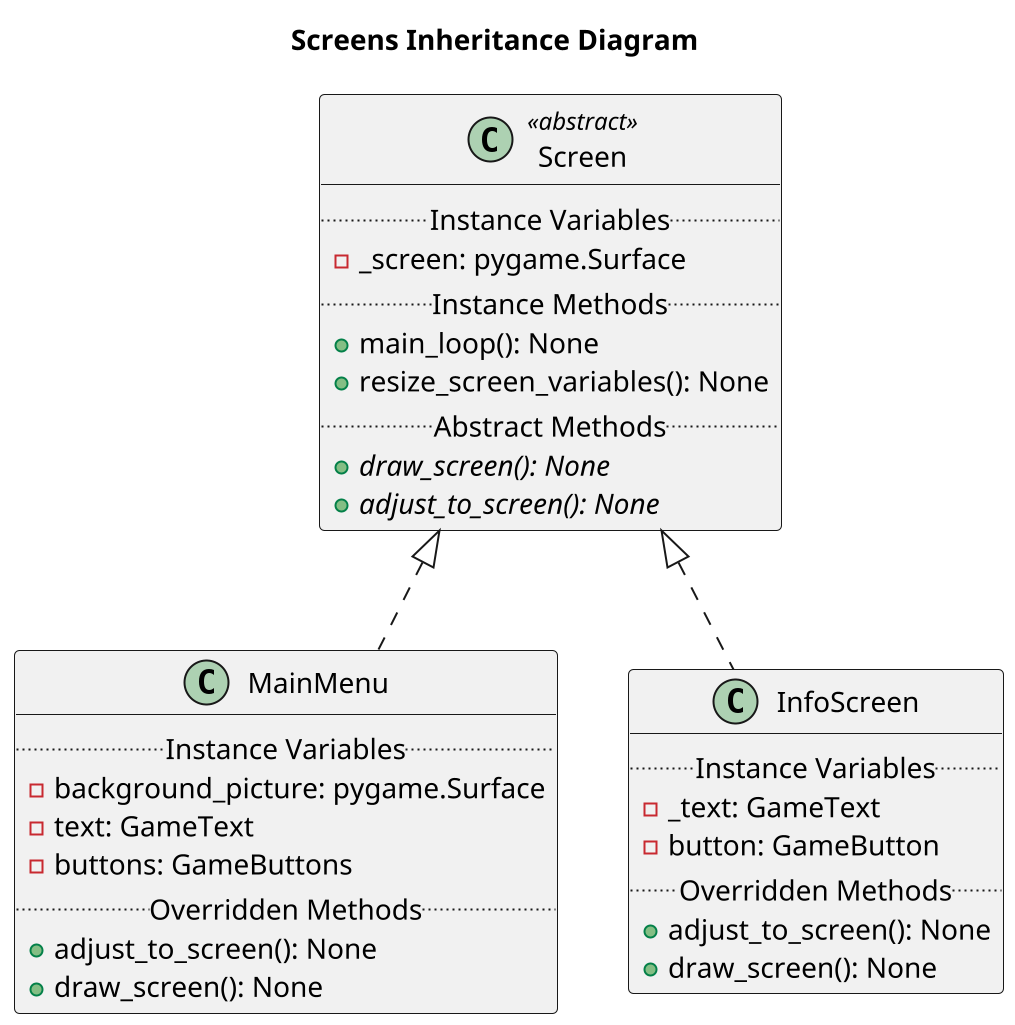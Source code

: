 @startuml
scale 2
title "Screens Inheritance Diagram"
    class Screen  <<abstract>>{
    ..Instance Variables..
    - _screen: pygame.Surface
    ..Instance Methods..
    + main_loop(): None
    + resize_screen_variables(): None
    ..Abstract Methods..
    {abstract} + draw_screen(): None
    {abstract} + adjust_to_screen(): None
}

class MainMenu implements Screen{
    ..Instance Variables..
    - background_picture: pygame.Surface
    - text: GameText
    - buttons: GameButtons
    ..Overridden Methods..
    + adjust_to_screen(): None
    + draw_screen(): None
}

class InfoScreen implements Screen{
    ..Instance Variables..
    - _text: GameText
    - button: GameButton
    ..Overridden Methods..
    + adjust_to_screen(): None
    + draw_screen(): None
}

@enduml
